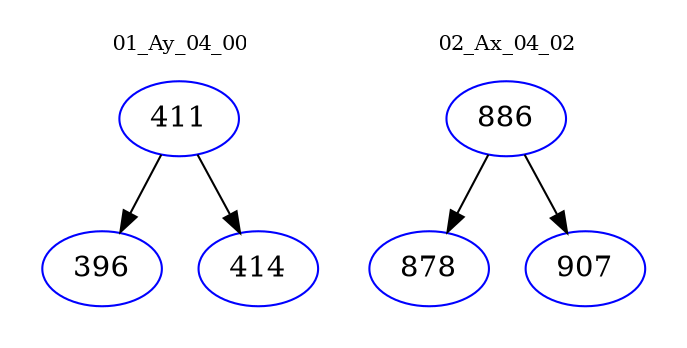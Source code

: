 digraph{
subgraph cluster_0 {
color = white
label = "01_Ay_04_00";
fontsize=10;
T0_411 [label="411", color="blue"]
T0_411 -> T0_396 [color="black"]
T0_396 [label="396", color="blue"]
T0_411 -> T0_414 [color="black"]
T0_414 [label="414", color="blue"]
}
subgraph cluster_1 {
color = white
label = "02_Ax_04_02";
fontsize=10;
T1_886 [label="886", color="blue"]
T1_886 -> T1_878 [color="black"]
T1_878 [label="878", color="blue"]
T1_886 -> T1_907 [color="black"]
T1_907 [label="907", color="blue"]
}
}
